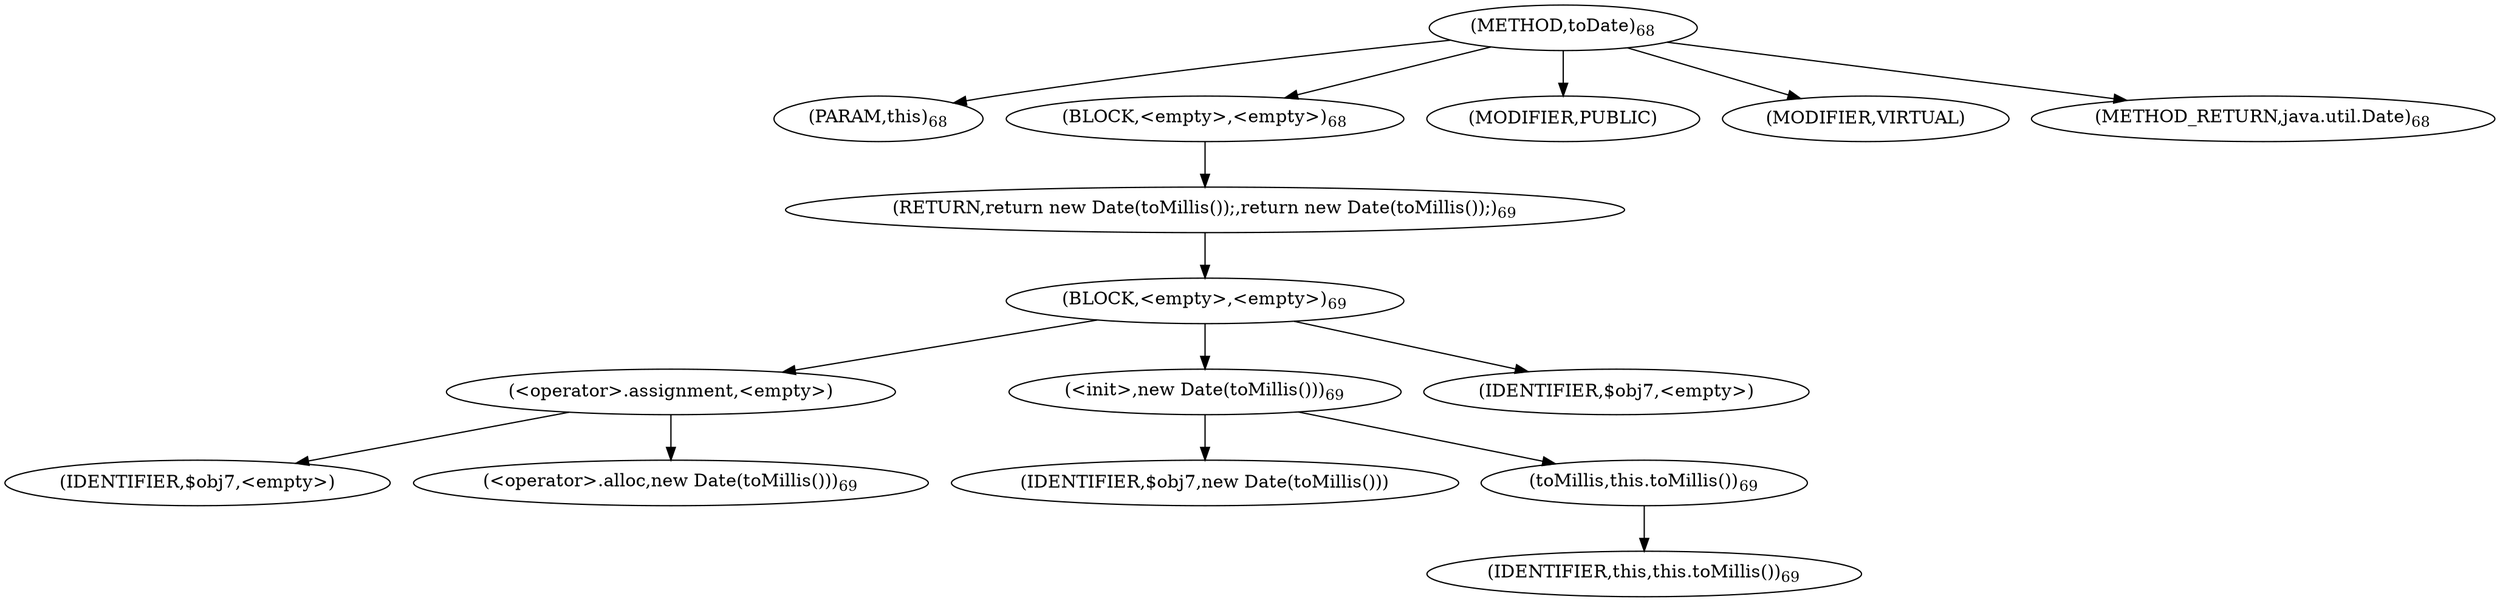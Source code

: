 digraph "toDate" {  
"195" [label = <(METHOD,toDate)<SUB>68</SUB>> ]
"7" [label = <(PARAM,this)<SUB>68</SUB>> ]
"196" [label = <(BLOCK,&lt;empty&gt;,&lt;empty&gt;)<SUB>68</SUB>> ]
"197" [label = <(RETURN,return new Date(toMillis());,return new Date(toMillis());)<SUB>69</SUB>> ]
"198" [label = <(BLOCK,&lt;empty&gt;,&lt;empty&gt;)<SUB>69</SUB>> ]
"199" [label = <(&lt;operator&gt;.assignment,&lt;empty&gt;)> ]
"200" [label = <(IDENTIFIER,$obj7,&lt;empty&gt;)> ]
"201" [label = <(&lt;operator&gt;.alloc,new Date(toMillis()))<SUB>69</SUB>> ]
"202" [label = <(&lt;init&gt;,new Date(toMillis()))<SUB>69</SUB>> ]
"203" [label = <(IDENTIFIER,$obj7,new Date(toMillis()))> ]
"204" [label = <(toMillis,this.toMillis())<SUB>69</SUB>> ]
"6" [label = <(IDENTIFIER,this,this.toMillis())<SUB>69</SUB>> ]
"205" [label = <(IDENTIFIER,$obj7,&lt;empty&gt;)> ]
"206" [label = <(MODIFIER,PUBLIC)> ]
"207" [label = <(MODIFIER,VIRTUAL)> ]
"208" [label = <(METHOD_RETURN,java.util.Date)<SUB>68</SUB>> ]
  "195" -> "7" 
  "195" -> "196" 
  "195" -> "206" 
  "195" -> "207" 
  "195" -> "208" 
  "196" -> "197" 
  "197" -> "198" 
  "198" -> "199" 
  "198" -> "202" 
  "198" -> "205" 
  "199" -> "200" 
  "199" -> "201" 
  "202" -> "203" 
  "202" -> "204" 
  "204" -> "6" 
}
